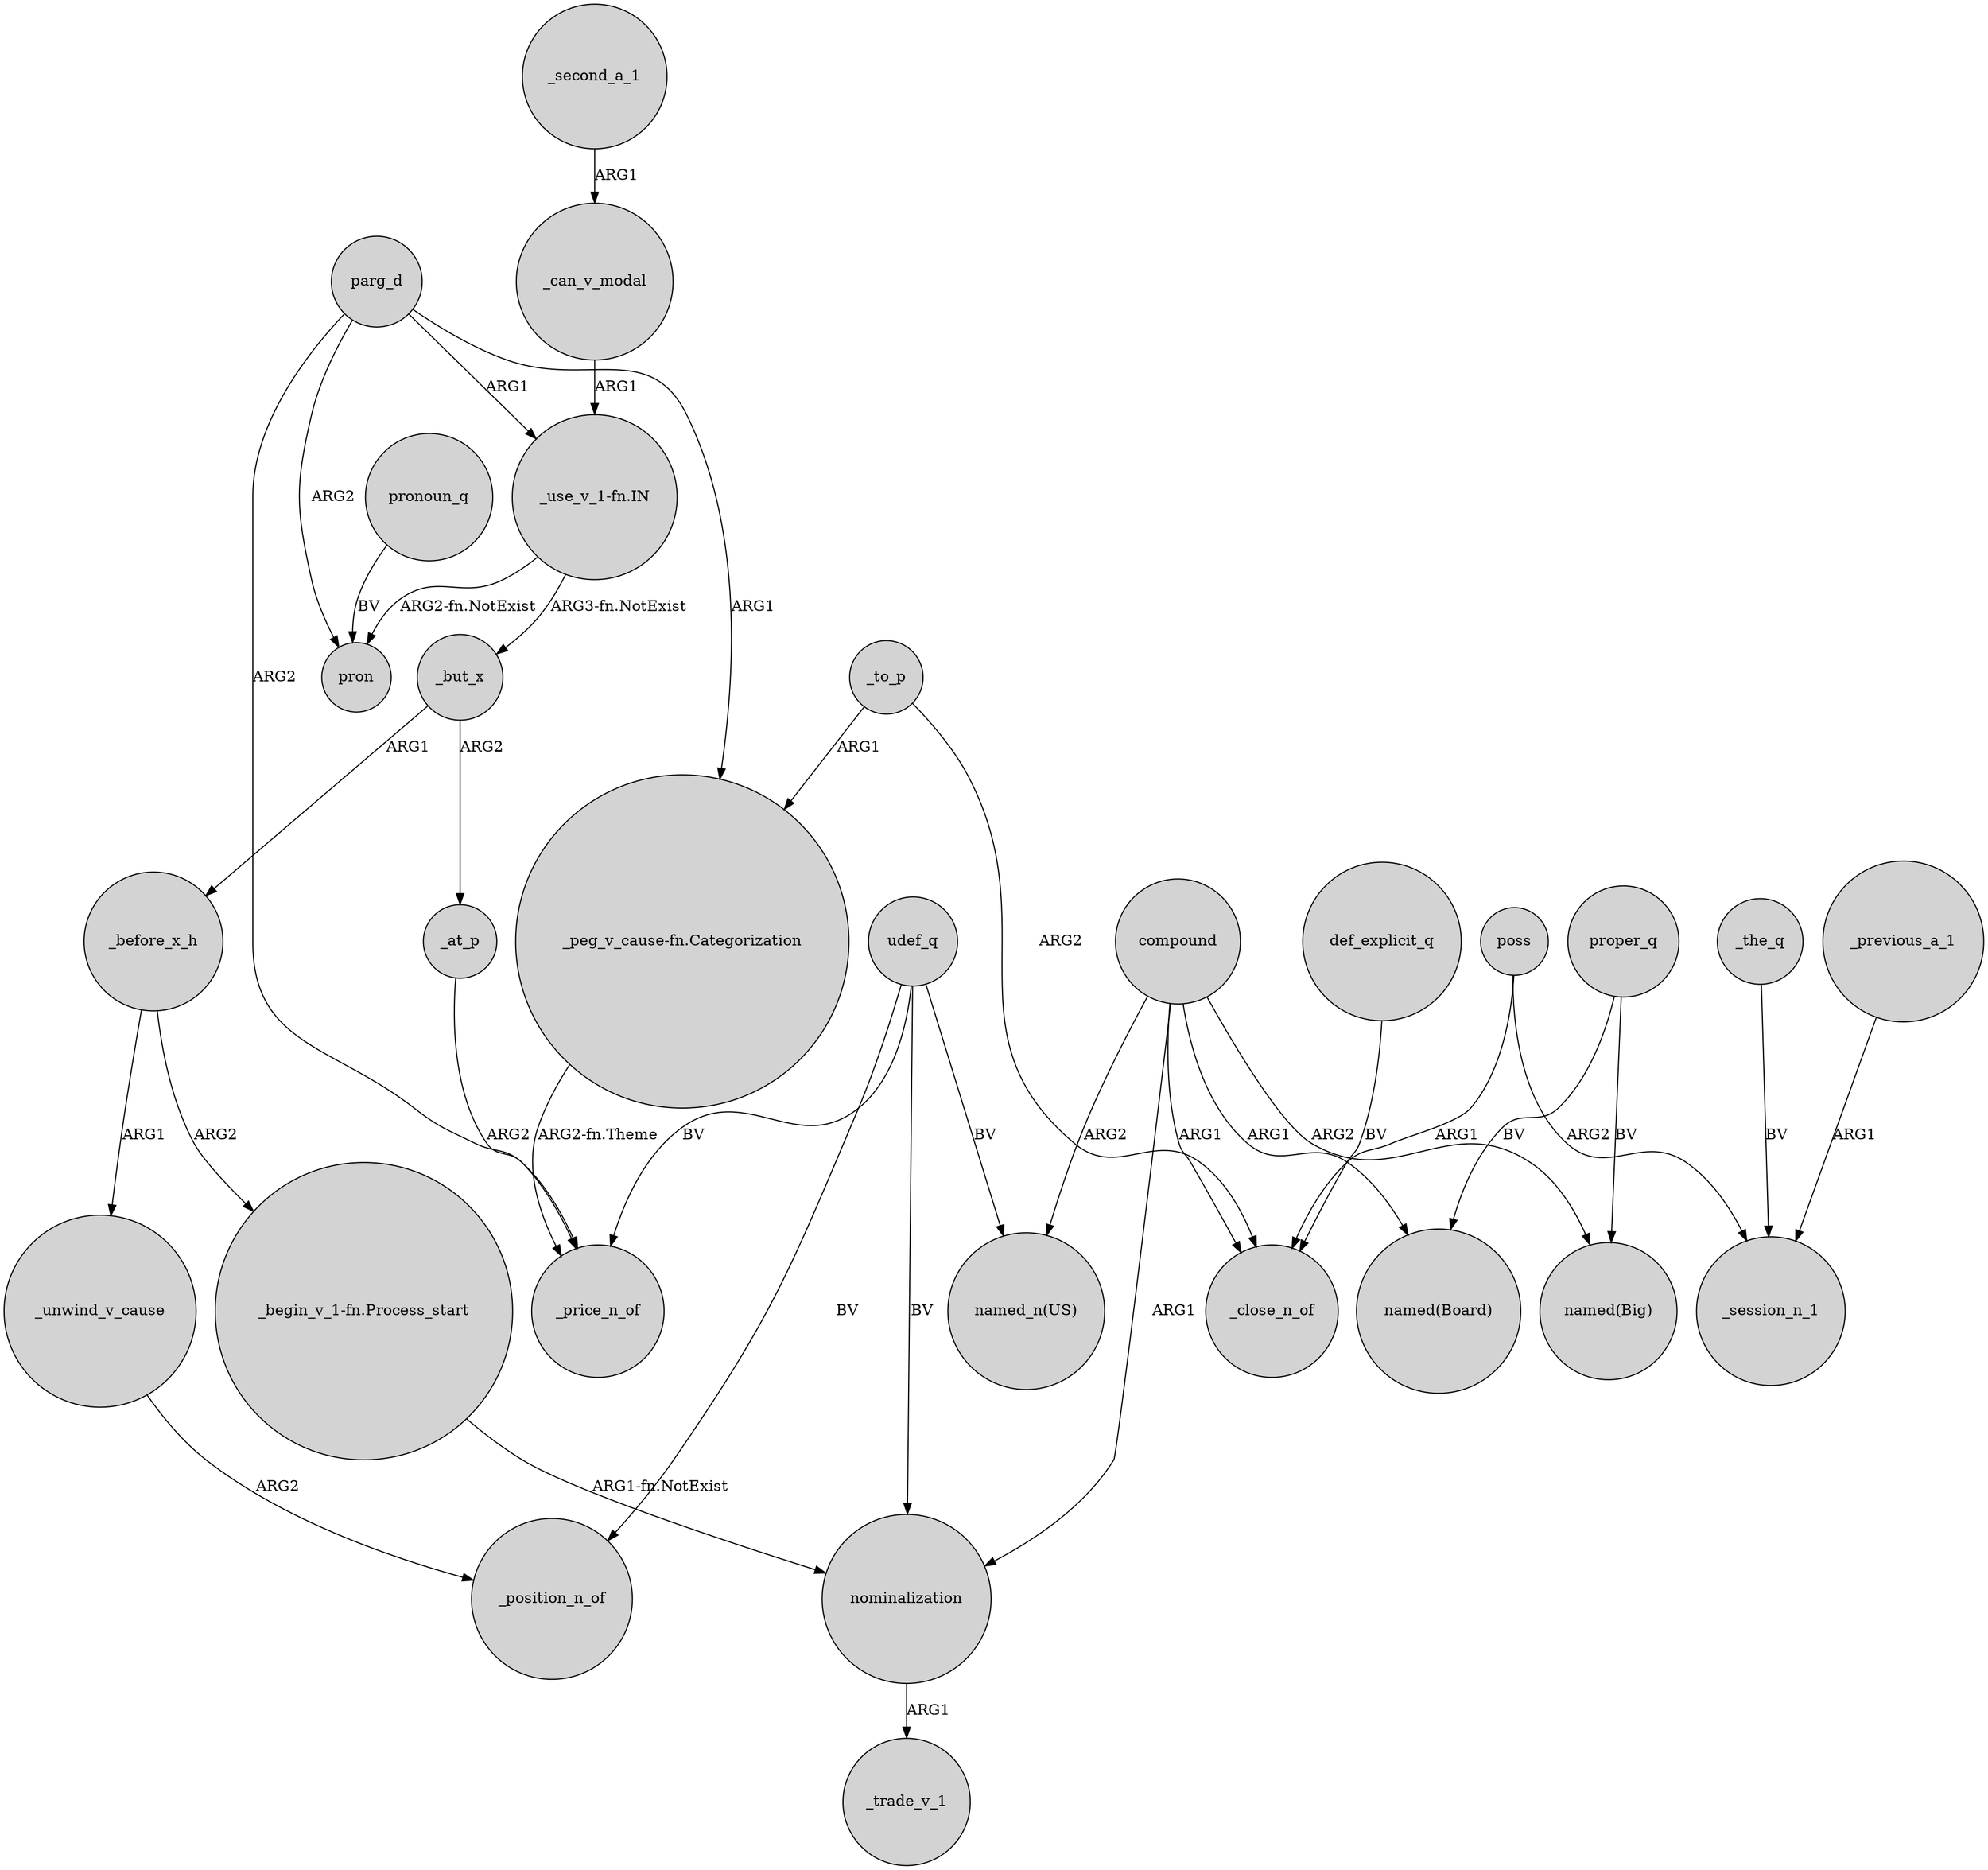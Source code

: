 digraph {
	node [shape=circle style=filled]
	udef_q -> "named_n(US)" [label=BV]
	_to_p -> "_peg_v_cause-fn.Categorization" [label=ARG1]
	udef_q -> _price_n_of [label=BV]
	_the_q -> _session_n_1 [label=BV]
	_before_x_h -> "_begin_v_1-fn.Process_start" [label=ARG2]
	poss -> _close_n_of [label=ARG1]
	poss -> _session_n_1 [label=ARG2]
	"_begin_v_1-fn.Process_start" -> nominalization [label="ARG1-fn.NotExist"]
	parg_d -> "_peg_v_cause-fn.Categorization" [label=ARG1]
	"_use_v_1-fn.IN" -> pron [label="ARG2-fn.NotExist"]
	proper_q -> "named(Board)" [label=BV]
	_to_p -> _close_n_of [label=ARG2]
	nominalization -> _trade_v_1 [label=ARG1]
	compound -> "named_n(US)" [label=ARG2]
	_before_x_h -> _unwind_v_cause [label=ARG1]
	parg_d -> pron [label=ARG2]
	"_peg_v_cause-fn.Categorization" -> _price_n_of [label="ARG2-fn.Theme"]
	def_explicit_q -> _close_n_of [label=BV]
	pronoun_q -> pron [label=BV]
	compound -> "named(Board)" [label=ARG1]
	parg_d -> "_use_v_1-fn.IN" [label=ARG1]
	_but_x -> _before_x_h [label=ARG1]
	_but_x -> _at_p [label=ARG2]
	udef_q -> nominalization [label=BV]
	_second_a_1 -> _can_v_modal [label=ARG1]
	"_use_v_1-fn.IN" -> _but_x [label="ARG3-fn.NotExist"]
	parg_d -> _price_n_of [label=ARG2]
	compound -> _close_n_of [label=ARG1]
	compound -> "named(Big)" [label=ARG2]
	udef_q -> _position_n_of [label=BV]
	_at_p -> _price_n_of [label=ARG2]
	_unwind_v_cause -> _position_n_of [label=ARG2]
	compound -> nominalization [label=ARG1]
	_can_v_modal -> "_use_v_1-fn.IN" [label=ARG1]
	_previous_a_1 -> _session_n_1 [label=ARG1]
	proper_q -> "named(Big)" [label=BV]
}
